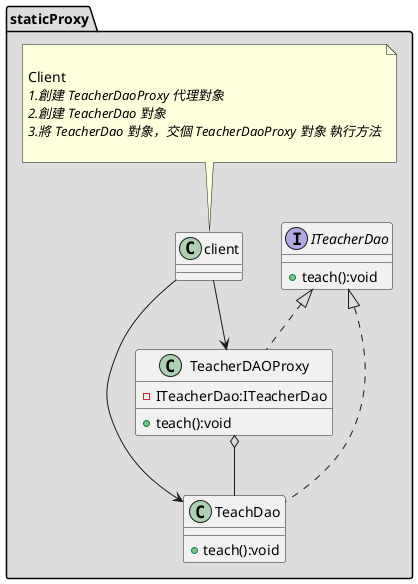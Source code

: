 @startuml
package "staticProxy" AS staticProxy #DDDDDD{
interface ITeacherDao{
+teach():void
}
class TeachDao implements ITeacherDao{
+teach():void
}
class TeacherDAOProxy implements ITeacherDao{
-ITeacherDao:ITeacherDao
+teach():void
}
class client {}

    note top of client

<size:14>Client</size>
<i>1.創建 TeacherDaoProxy 代理對象</i>
<i>2.創建 TeacherDao 對象</i>
<i>3.將 TeacherDao 對象，交個 TeacherDaoProxy 對象 執行方法</i>

end note

    client --> TeacherDAOProxy
    client --> TeachDao
    TeacherDAOProxy o-- TeachDao

}
@enduml
